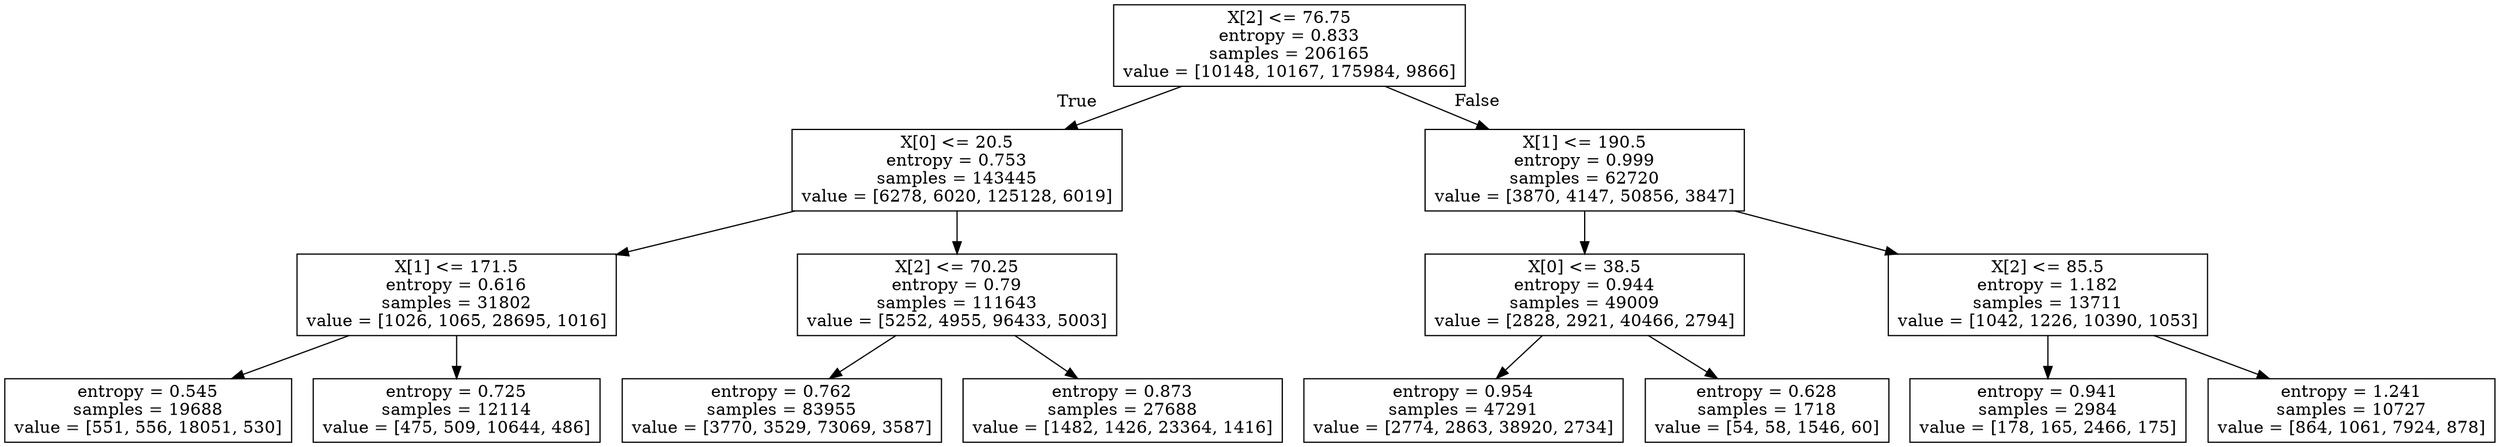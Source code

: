 digraph Tree {
node [shape=box] ;
0 [label="X[2] <= 76.75\nentropy = 0.833\nsamples = 206165\nvalue = [10148, 10167, 175984, 9866]"] ;
1 [label="X[0] <= 20.5\nentropy = 0.753\nsamples = 143445\nvalue = [6278, 6020, 125128, 6019]"] ;
0 -> 1 [labeldistance=2.5, labelangle=45, headlabel="True"] ;
2 [label="X[1] <= 171.5\nentropy = 0.616\nsamples = 31802\nvalue = [1026, 1065, 28695, 1016]"] ;
1 -> 2 ;
3 [label="entropy = 0.545\nsamples = 19688\nvalue = [551, 556, 18051, 530]"] ;
2 -> 3 ;
4 [label="entropy = 0.725\nsamples = 12114\nvalue = [475, 509, 10644, 486]"] ;
2 -> 4 ;
5 [label="X[2] <= 70.25\nentropy = 0.79\nsamples = 111643\nvalue = [5252, 4955, 96433, 5003]"] ;
1 -> 5 ;
6 [label="entropy = 0.762\nsamples = 83955\nvalue = [3770, 3529, 73069, 3587]"] ;
5 -> 6 ;
7 [label="entropy = 0.873\nsamples = 27688\nvalue = [1482, 1426, 23364, 1416]"] ;
5 -> 7 ;
8 [label="X[1] <= 190.5\nentropy = 0.999\nsamples = 62720\nvalue = [3870, 4147, 50856, 3847]"] ;
0 -> 8 [labeldistance=2.5, labelangle=-45, headlabel="False"] ;
9 [label="X[0] <= 38.5\nentropy = 0.944\nsamples = 49009\nvalue = [2828, 2921, 40466, 2794]"] ;
8 -> 9 ;
10 [label="entropy = 0.954\nsamples = 47291\nvalue = [2774, 2863, 38920, 2734]"] ;
9 -> 10 ;
11 [label="entropy = 0.628\nsamples = 1718\nvalue = [54, 58, 1546, 60]"] ;
9 -> 11 ;
12 [label="X[2] <= 85.5\nentropy = 1.182\nsamples = 13711\nvalue = [1042, 1226, 10390, 1053]"] ;
8 -> 12 ;
13 [label="entropy = 0.941\nsamples = 2984\nvalue = [178, 165, 2466, 175]"] ;
12 -> 13 ;
14 [label="entropy = 1.241\nsamples = 10727\nvalue = [864, 1061, 7924, 878]"] ;
12 -> 14 ;
}